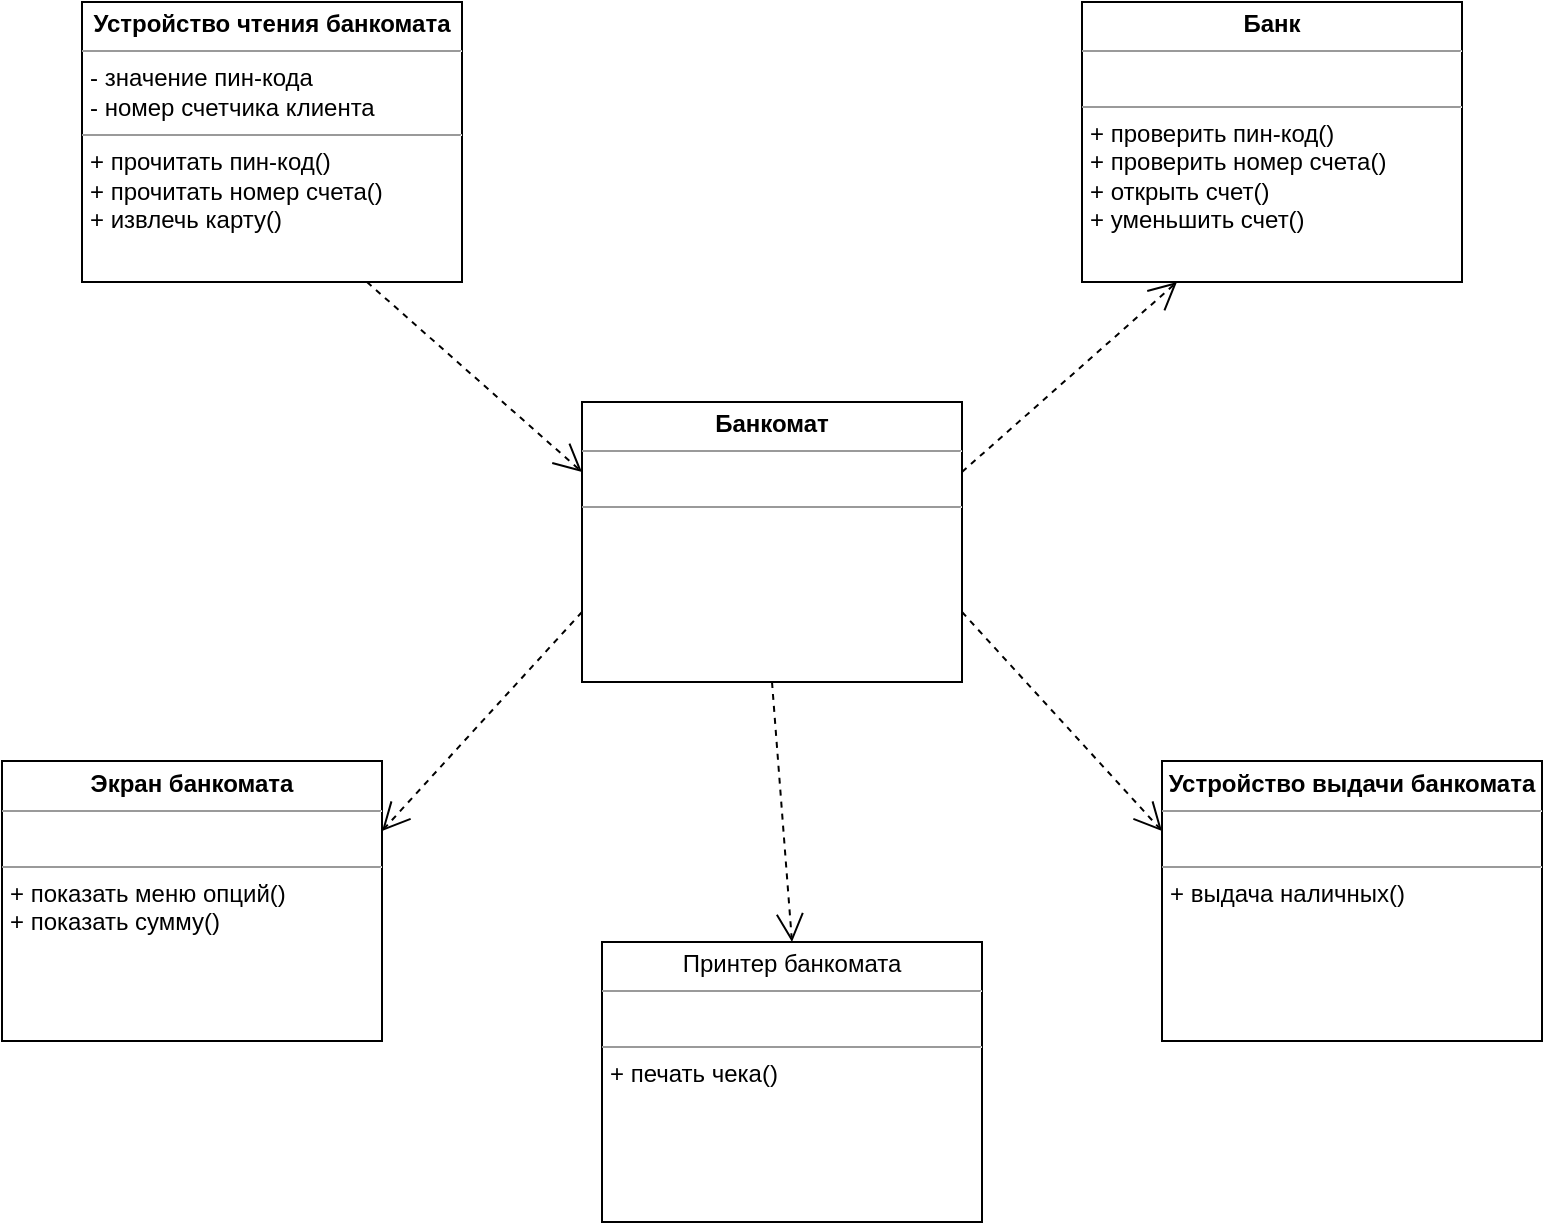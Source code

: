 <mxfile version="12.3.6" type="github" pages="1"><diagram name="Page-1" id="c4acf3e9-155e-7222-9cf6-157b1a14988f"><mxGraphModel dx="2078" dy="787" grid="1" gridSize="10" guides="1" tooltips="1" connect="1" arrows="1" fold="1" page="1" pageScale="1" pageWidth="850" pageHeight="1100" background="#ffffff" math="0" shadow="0"><root><mxCell id="0"/><mxCell id="1" parent="0"/><mxCell id="5d2195bd80daf111-10" value="&lt;p style=&quot;margin: 0px ; margin-top: 4px ; text-align: center&quot;&gt;&lt;b&gt;Устройство выдачи банкомата&lt;/b&gt;&lt;/p&gt;&lt;hr size=&quot;1&quot;&gt;&lt;p style=&quot;margin: 0px ; margin-left: 4px&quot;&gt;&lt;br&gt;&lt;/p&gt;&lt;hr size=&quot;1&quot;&gt;&lt;p style=&quot;margin: 0px ; margin-left: 4px&quot;&gt;+ выдача наличных()&lt;br&gt;&lt;/p&gt;" style="verticalAlign=top;align=left;overflow=fill;fontSize=12;fontFamily=Helvetica;html=1;rounded=0;shadow=0;comic=0;labelBackgroundColor=none;strokeWidth=1" parent="1" vertex="1"><mxGeometry x="630" y="409.5" width="190" height="140" as="geometry"/></mxCell><mxCell id="5d2195bd80daf111-12" value="&lt;p style=&quot;margin: 0px ; margin-top: 4px ; text-align: center&quot;&gt;&lt;b&gt;Экран банкомата&lt;/b&gt;&lt;/p&gt;&lt;hr size=&quot;1&quot;&gt;&lt;p style=&quot;margin: 0px ; margin-left: 4px&quot;&gt;&lt;br&gt;&lt;/p&gt;&lt;hr size=&quot;1&quot;&gt;&lt;p style=&quot;margin: 0px ; margin-left: 4px&quot;&gt;+ показать меню опций()&lt;br&gt;&lt;/p&gt;&lt;p style=&quot;margin: 0px ; margin-left: 4px&quot;&gt;+ показать сумму()&lt;/p&gt;&lt;p style=&quot;margin: 0px ; margin-left: 4px&quot;&gt;&lt;br&gt;&lt;/p&gt;" style="verticalAlign=top;align=left;overflow=fill;fontSize=12;fontFamily=Helvetica;html=1;rounded=0;shadow=0;comic=0;labelBackgroundColor=none;strokeWidth=1" parent="1" vertex="1"><mxGeometry x="50" y="409.5" width="190" height="140" as="geometry"/></mxCell><mxCell id="5d2195bd80daf111-18" value="&lt;p style=&quot;margin: 0px ; margin-top: 4px ; text-align: center&quot;&gt;&lt;b&gt;Устройство чтения банкомата&lt;/b&gt;&lt;/p&gt;&lt;hr size=&quot;1&quot;&gt;&lt;p style=&quot;margin: 0px ; margin-left: 4px&quot;&gt;- значение пин-кода&amp;nbsp;&lt;br&gt;- номер счетчика клиента&lt;/p&gt;&lt;hr size=&quot;1&quot;&gt;&lt;p style=&quot;margin: 0px ; margin-left: 4px&quot;&gt;+ прочитать пин-код()&lt;br&gt;+ прочитать номер счета()&lt;/p&gt;&lt;p style=&quot;margin: 0px ; margin-left: 4px&quot;&gt;+ извлечь карту()&lt;/p&gt;&lt;p style=&quot;margin: 0px ; margin-left: 4px&quot;&gt;&lt;br&gt;&lt;/p&gt;" style="verticalAlign=top;align=left;overflow=fill;fontSize=12;fontFamily=Helvetica;html=1;rounded=0;shadow=0;comic=0;labelBackgroundColor=none;strokeWidth=1" parent="1" vertex="1"><mxGeometry x="90" y="30" width="190" height="140" as="geometry"/></mxCell><mxCell id="5d2195bd80daf111-19" value="&lt;p style=&quot;margin: 0px ; margin-top: 4px ; text-align: center&quot;&gt;&lt;b&gt;Банк&lt;/b&gt;&lt;/p&gt;&lt;hr size=&quot;1&quot;&gt;&lt;p style=&quot;margin: 0px ; margin-left: 4px&quot;&gt;&lt;br&gt;&lt;/p&gt;&lt;hr size=&quot;1&quot;&gt;&lt;p style=&quot;margin: 0px ; margin-left: 4px&quot;&gt;+ проверить пин-код()&lt;br&gt;+ проверить номер счета()&lt;/p&gt;&lt;p style=&quot;margin: 0px ; margin-left: 4px&quot;&gt;+ открыть счет()&lt;/p&gt;&lt;p style=&quot;margin: 0px ; margin-left: 4px&quot;&gt;+ уменьшить счет()&lt;/p&gt;&lt;p style=&quot;margin: 0px ; margin-left: 4px&quot;&gt;&lt;br&gt;&lt;/p&gt;" style="verticalAlign=top;align=left;overflow=fill;fontSize=12;fontFamily=Helvetica;html=1;rounded=0;shadow=0;comic=0;labelBackgroundColor=none;strokeWidth=1" parent="1" vertex="1"><mxGeometry x="590" y="30" width="190" height="140" as="geometry"/></mxCell><mxCell id="5d2195bd80daf111-20" value="&lt;p style=&quot;margin: 0px ; margin-top: 4px ; text-align: center&quot;&gt;&lt;b&gt;Банкомат&lt;/b&gt;&lt;/p&gt;&lt;hr size=&quot;1&quot;&gt;&lt;p style=&quot;margin: 0px ; margin-left: 4px&quot;&gt;&lt;br&gt;&lt;/p&gt;&lt;hr size=&quot;1&quot;&gt;&lt;p style=&quot;margin: 0px ; margin-left: 4px&quot;&gt;&lt;br&gt;&lt;/p&gt;" style="verticalAlign=top;align=left;overflow=fill;fontSize=12;fontFamily=Helvetica;html=1;rounded=0;shadow=0;comic=0;labelBackgroundColor=none;strokeWidth=1" parent="1" vertex="1"><mxGeometry x="340" y="230" width="190" height="140" as="geometry"/></mxCell><mxCell id="5d2195bd80daf111-11" value="&lt;p style=&quot;margin: 0px ; margin-top: 4px ; text-align: center&quot;&gt;Принтер банкомата&lt;/p&gt;&lt;hr size=&quot;1&quot;&gt;&lt;p style=&quot;margin: 0px ; margin-left: 4px&quot;&gt;&lt;br&gt;&lt;/p&gt;&lt;hr size=&quot;1&quot;&gt;&lt;p style=&quot;margin: 0px ; margin-left: 4px&quot;&gt;+ печать чека()&lt;br&gt;&lt;/p&gt;" style="verticalAlign=top;align=left;overflow=fill;fontSize=12;fontFamily=Helvetica;html=1;rounded=0;shadow=0;comic=0;labelBackgroundColor=none;strokeWidth=1" parent="1" vertex="1"><mxGeometry x="350" y="500" width="190" height="140" as="geometry"/></mxCell><mxCell id="gd8xOaxAuMtyyL9RoKvy-4" value="&lt;br&gt;" style="endArrow=open;endSize=12;dashed=1;html=1;entryX=0;entryY=0.25;entryDx=0;entryDy=0;exitX=0.75;exitY=1;exitDx=0;exitDy=0;" edge="1" parent="1" source="5d2195bd80daf111-18" target="5d2195bd80daf111-20"><mxGeometry x="0.188" y="-10" width="160" relative="1" as="geometry"><mxPoint x="145" y="220" as="sourcePoint"/><mxPoint x="305" y="220" as="targetPoint"/><mxPoint as="offset"/></mxGeometry></mxCell><mxCell id="gd8xOaxAuMtyyL9RoKvy-5" value="&lt;br&gt;" style="endArrow=open;endSize=12;dashed=1;html=1;entryX=1;entryY=0.25;entryDx=0;entryDy=0;exitX=0;exitY=0.75;exitDx=0;exitDy=0;" edge="1" parent="1" source="5d2195bd80daf111-20" target="5d2195bd80daf111-12"><mxGeometry x="0.188" y="-10" width="160" relative="1" as="geometry"><mxPoint x="300" y="450" as="sourcePoint"/><mxPoint x="340" y="400" as="targetPoint"/><mxPoint as="offset"/></mxGeometry></mxCell><mxCell id="gd8xOaxAuMtyyL9RoKvy-6" value="&lt;br&gt;" style="endArrow=open;endSize=12;dashed=1;html=1;entryX=0.5;entryY=0;entryDx=0;entryDy=0;exitX=0.5;exitY=1;exitDx=0;exitDy=0;" edge="1" parent="1" source="5d2195bd80daf111-20" target="5d2195bd80daf111-11"><mxGeometry x="0.188" y="-10" width="160" relative="1" as="geometry"><mxPoint x="425" y="370.0" as="sourcePoint"/><mxPoint x="532.5" y="465" as="targetPoint"/><mxPoint as="offset"/></mxGeometry></mxCell><mxCell id="gd8xOaxAuMtyyL9RoKvy-7" value="&lt;br&gt;" style="endArrow=open;endSize=12;dashed=1;html=1;entryX=0;entryY=0.25;entryDx=0;entryDy=0;exitX=1;exitY=0.75;exitDx=0;exitDy=0;" edge="1" parent="1" source="5d2195bd80daf111-20" target="5d2195bd80daf111-10"><mxGeometry x="0.188" y="-10" width="160" relative="1" as="geometry"><mxPoint x="577.5" y="300.0" as="sourcePoint"/><mxPoint x="685" y="395" as="targetPoint"/><mxPoint as="offset"/></mxGeometry></mxCell><mxCell id="gd8xOaxAuMtyyL9RoKvy-8" value="&lt;br&gt;" style="endArrow=open;endSize=12;dashed=1;html=1;entryX=0.25;entryY=1;entryDx=0;entryDy=0;exitX=1;exitY=0.25;exitDx=0;exitDy=0;" edge="1" parent="1" source="5d2195bd80daf111-20" target="5d2195bd80daf111-19"><mxGeometry x="0.188" y="-10" width="160" relative="1" as="geometry"><mxPoint x="590" y="252.5" as="sourcePoint"/><mxPoint x="697.5" y="347.5" as="targetPoint"/><mxPoint as="offset"/></mxGeometry></mxCell></root></mxGraphModel></diagram></mxfile>